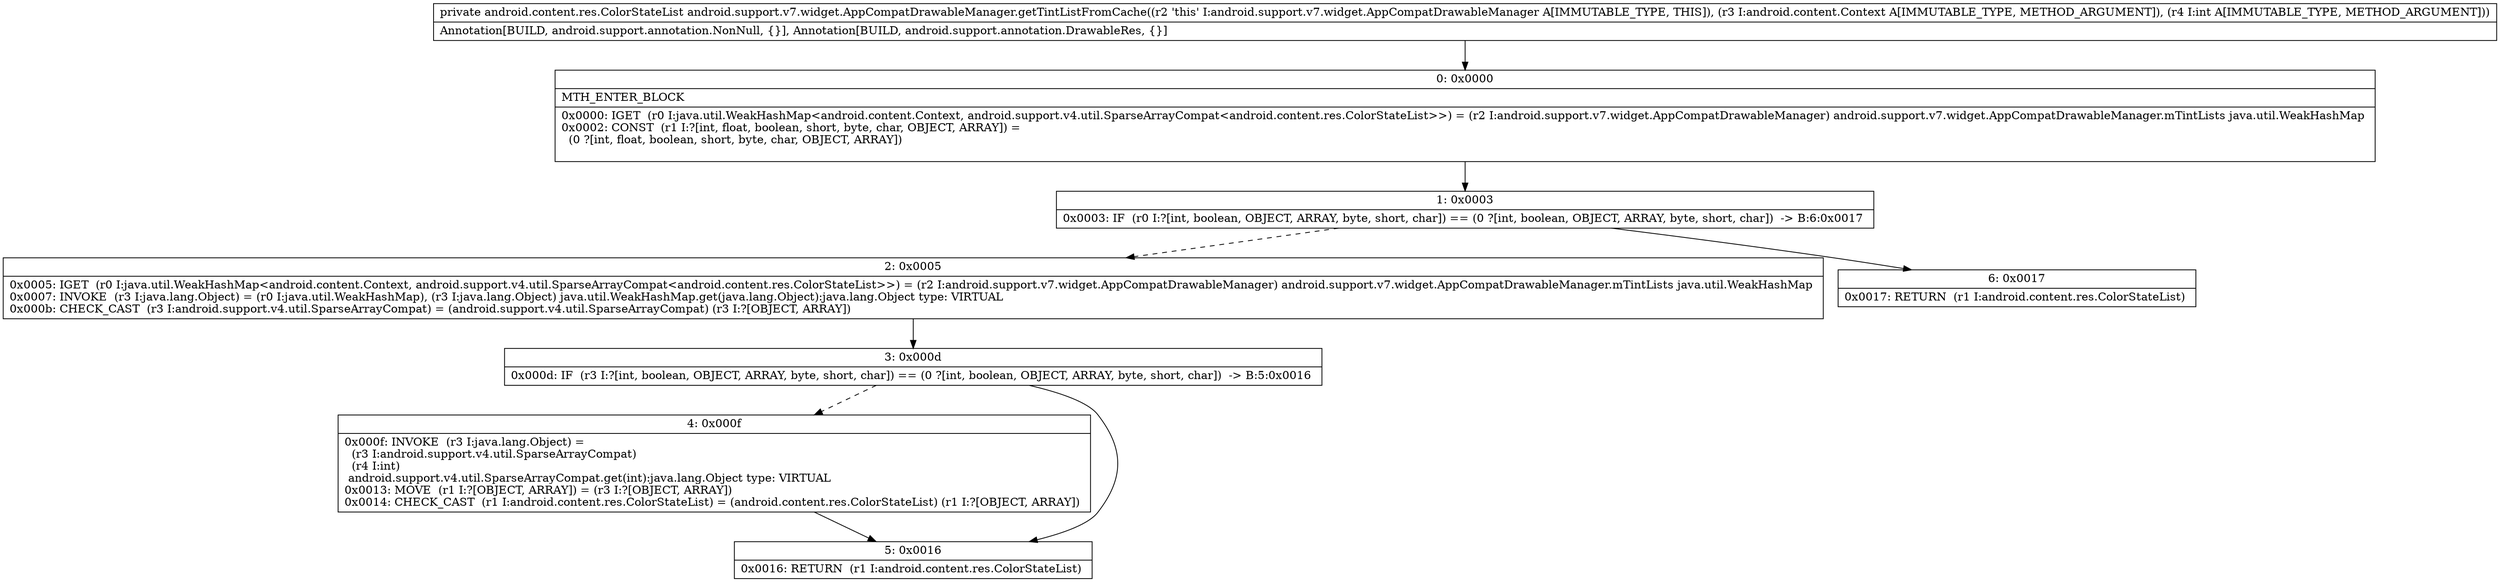 digraph "CFG forandroid.support.v7.widget.AppCompatDrawableManager.getTintListFromCache(Landroid\/content\/Context;I)Landroid\/content\/res\/ColorStateList;" {
Node_0 [shape=record,label="{0\:\ 0x0000|MTH_ENTER_BLOCK\l|0x0000: IGET  (r0 I:java.util.WeakHashMap\<android.content.Context, android.support.v4.util.SparseArrayCompat\<android.content.res.ColorStateList\>\>) = (r2 I:android.support.v7.widget.AppCompatDrawableManager) android.support.v7.widget.AppCompatDrawableManager.mTintLists java.util.WeakHashMap \l0x0002: CONST  (r1 I:?[int, float, boolean, short, byte, char, OBJECT, ARRAY]) = \l  (0 ?[int, float, boolean, short, byte, char, OBJECT, ARRAY])\l \l}"];
Node_1 [shape=record,label="{1\:\ 0x0003|0x0003: IF  (r0 I:?[int, boolean, OBJECT, ARRAY, byte, short, char]) == (0 ?[int, boolean, OBJECT, ARRAY, byte, short, char])  \-\> B:6:0x0017 \l}"];
Node_2 [shape=record,label="{2\:\ 0x0005|0x0005: IGET  (r0 I:java.util.WeakHashMap\<android.content.Context, android.support.v4.util.SparseArrayCompat\<android.content.res.ColorStateList\>\>) = (r2 I:android.support.v7.widget.AppCompatDrawableManager) android.support.v7.widget.AppCompatDrawableManager.mTintLists java.util.WeakHashMap \l0x0007: INVOKE  (r3 I:java.lang.Object) = (r0 I:java.util.WeakHashMap), (r3 I:java.lang.Object) java.util.WeakHashMap.get(java.lang.Object):java.lang.Object type: VIRTUAL \l0x000b: CHECK_CAST  (r3 I:android.support.v4.util.SparseArrayCompat) = (android.support.v4.util.SparseArrayCompat) (r3 I:?[OBJECT, ARRAY]) \l}"];
Node_3 [shape=record,label="{3\:\ 0x000d|0x000d: IF  (r3 I:?[int, boolean, OBJECT, ARRAY, byte, short, char]) == (0 ?[int, boolean, OBJECT, ARRAY, byte, short, char])  \-\> B:5:0x0016 \l}"];
Node_4 [shape=record,label="{4\:\ 0x000f|0x000f: INVOKE  (r3 I:java.lang.Object) = \l  (r3 I:android.support.v4.util.SparseArrayCompat)\l  (r4 I:int)\l android.support.v4.util.SparseArrayCompat.get(int):java.lang.Object type: VIRTUAL \l0x0013: MOVE  (r1 I:?[OBJECT, ARRAY]) = (r3 I:?[OBJECT, ARRAY]) \l0x0014: CHECK_CAST  (r1 I:android.content.res.ColorStateList) = (android.content.res.ColorStateList) (r1 I:?[OBJECT, ARRAY]) \l}"];
Node_5 [shape=record,label="{5\:\ 0x0016|0x0016: RETURN  (r1 I:android.content.res.ColorStateList) \l}"];
Node_6 [shape=record,label="{6\:\ 0x0017|0x0017: RETURN  (r1 I:android.content.res.ColorStateList) \l}"];
MethodNode[shape=record,label="{private android.content.res.ColorStateList android.support.v7.widget.AppCompatDrawableManager.getTintListFromCache((r2 'this' I:android.support.v7.widget.AppCompatDrawableManager A[IMMUTABLE_TYPE, THIS]), (r3 I:android.content.Context A[IMMUTABLE_TYPE, METHOD_ARGUMENT]), (r4 I:int A[IMMUTABLE_TYPE, METHOD_ARGUMENT]))  | Annotation[BUILD, android.support.annotation.NonNull, \{\}], Annotation[BUILD, android.support.annotation.DrawableRes, \{\}]\l}"];
MethodNode -> Node_0;
Node_0 -> Node_1;
Node_1 -> Node_2[style=dashed];
Node_1 -> Node_6;
Node_2 -> Node_3;
Node_3 -> Node_4[style=dashed];
Node_3 -> Node_5;
Node_4 -> Node_5;
}

